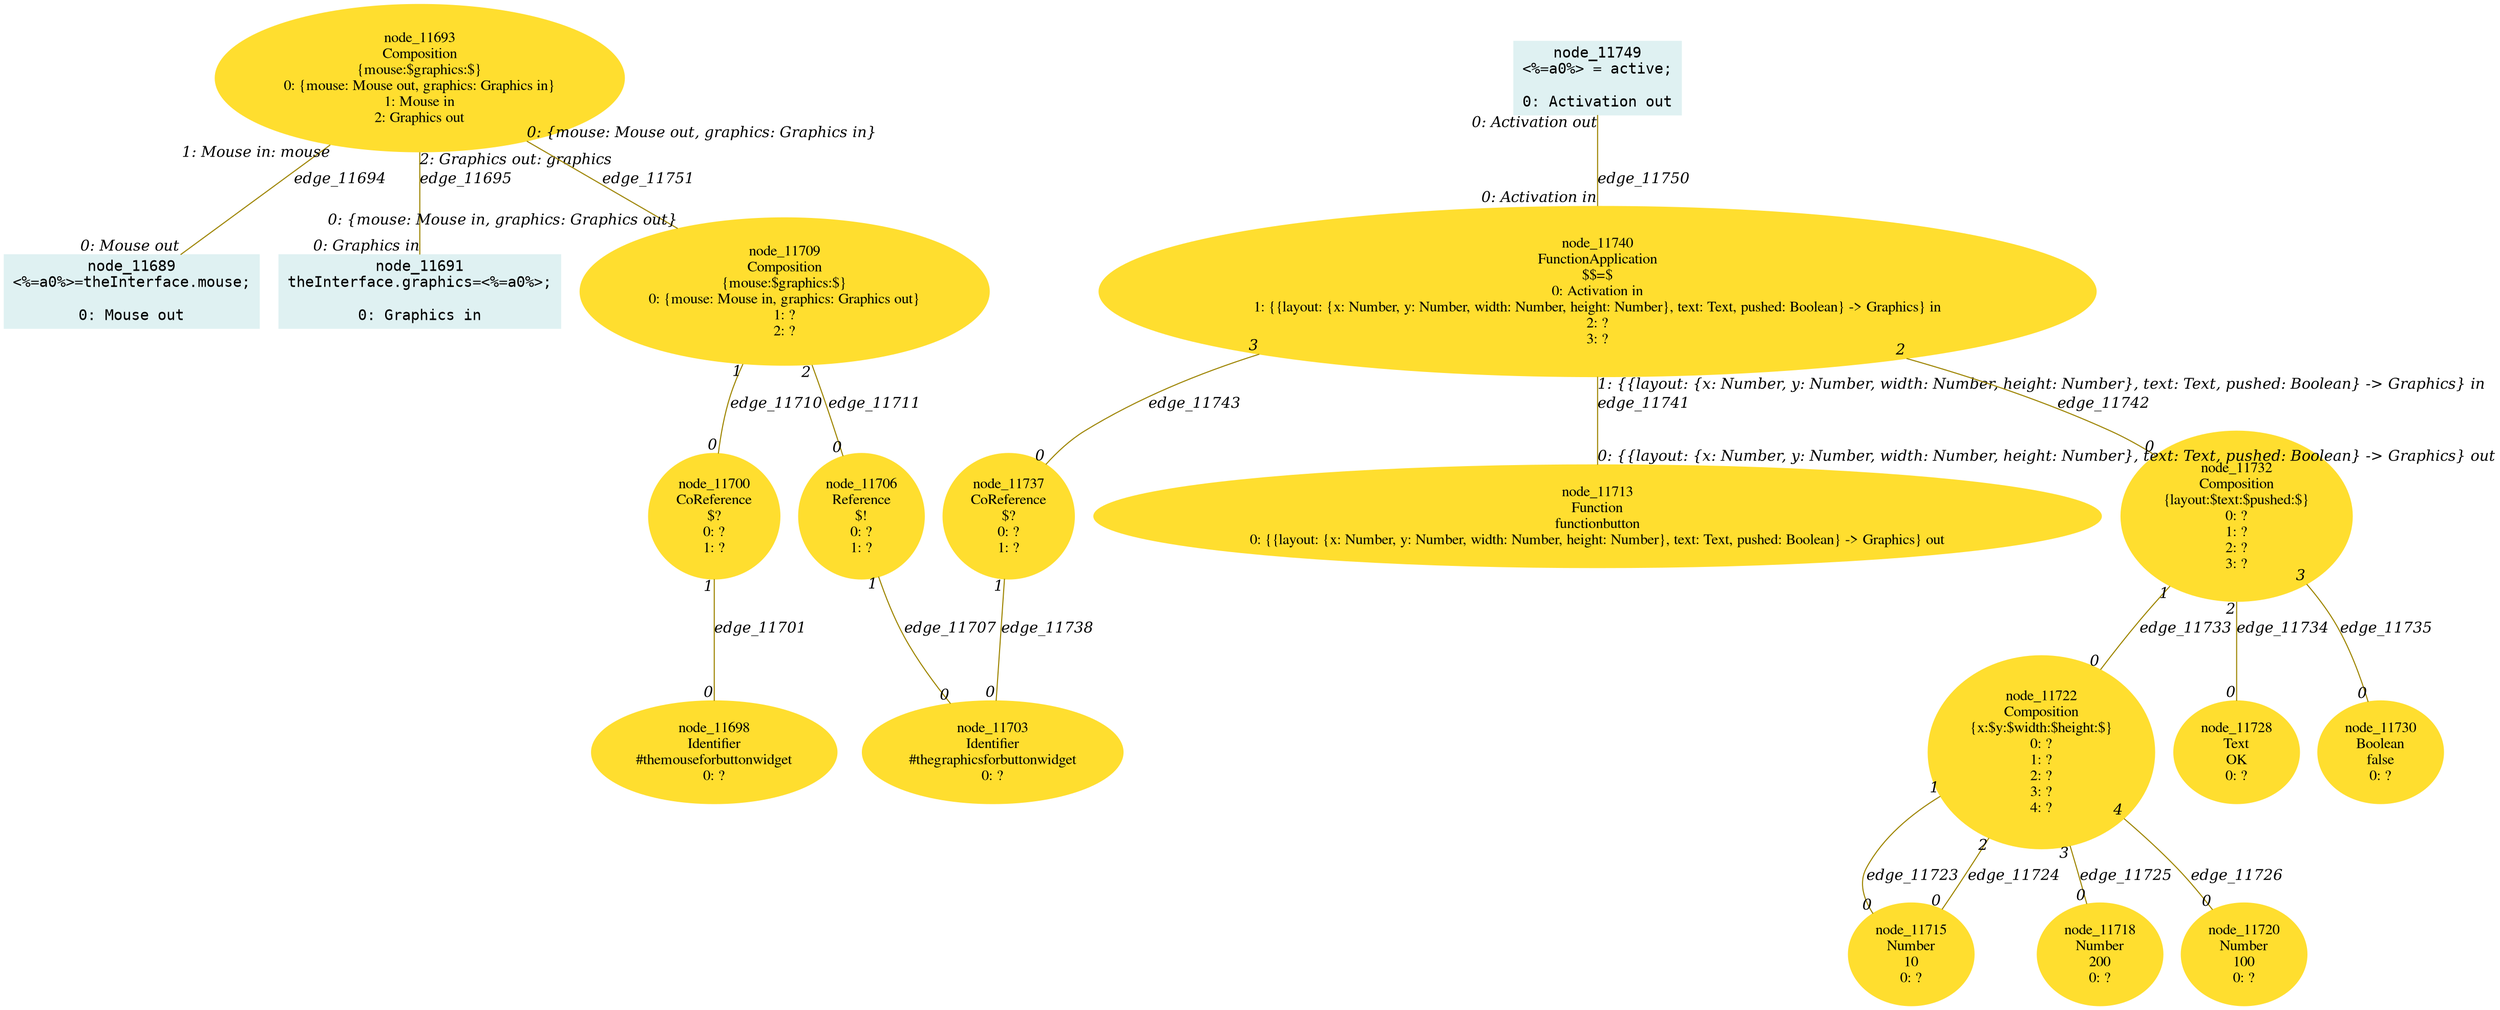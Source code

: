 digraph g{node_11689 [shape="box", style="filled", color="#dff1f2", fontname="Courier", label="node_11689
<%=a0%>=theInterface.mouse;

0: Mouse out" ]
node_11691 [shape="box", style="filled", color="#dff1f2", fontname="Courier", label="node_11691
theInterface.graphics=<%=a0%>;

0: Graphics in" ]
node_11693 [shape="ellipse", style="filled", color="#ffde2f", fontname="Times", label="node_11693
Composition
{mouse:$graphics:$}
0: {mouse: Mouse out, graphics: Graphics in}
1: Mouse in
2: Graphics out" ]
node_11698 [shape="ellipse", style="filled", color="#ffde2f", fontname="Times", label="node_11698
Identifier
#themouseforbuttonwidget
0: ?" ]
node_11700 [shape="ellipse", style="filled", color="#ffde2f", fontname="Times", label="node_11700
CoReference
$?
0: ?
1: ?" ]
node_11703 [shape="ellipse", style="filled", color="#ffde2f", fontname="Times", label="node_11703
Identifier
#thegraphicsforbuttonwidget
0: ?" ]
node_11706 [shape="ellipse", style="filled", color="#ffde2f", fontname="Times", label="node_11706
Reference
$!
0: ?
1: ?" ]
node_11709 [shape="ellipse", style="filled", color="#ffde2f", fontname="Times", label="node_11709
Composition
{mouse:$graphics:$}
0: {mouse: Mouse in, graphics: Graphics out}
1: ?
2: ?" ]
node_11713 [shape="ellipse", style="filled", color="#ffde2f", fontname="Times", label="node_11713
Function
functionbutton
0: {{layout: {x: Number, y: Number, width: Number, height: Number}, text: Text, pushed: Boolean} -> Graphics} out" ]
node_11715 [shape="ellipse", style="filled", color="#ffde2f", fontname="Times", label="node_11715
Number
10
0: ?" ]
node_11718 [shape="ellipse", style="filled", color="#ffde2f", fontname="Times", label="node_11718
Number
200
0: ?" ]
node_11720 [shape="ellipse", style="filled", color="#ffde2f", fontname="Times", label="node_11720
Number
100
0: ?" ]
node_11722 [shape="ellipse", style="filled", color="#ffde2f", fontname="Times", label="node_11722
Composition
{x:$y:$width:$height:$}
0: ?
1: ?
2: ?
3: ?
4: ?" ]
node_11728 [shape="ellipse", style="filled", color="#ffde2f", fontname="Times", label="node_11728
Text
OK
0: ?" ]
node_11730 [shape="ellipse", style="filled", color="#ffde2f", fontname="Times", label="node_11730
Boolean
false
0: ?" ]
node_11732 [shape="ellipse", style="filled", color="#ffde2f", fontname="Times", label="node_11732
Composition
{layout:$text:$pushed:$}
0: ?
1: ?
2: ?
3: ?" ]
node_11737 [shape="ellipse", style="filled", color="#ffde2f", fontname="Times", label="node_11737
CoReference
$?
0: ?
1: ?" ]
node_11740 [shape="ellipse", style="filled", color="#ffde2f", fontname="Times", label="node_11740
FunctionApplication
$$=$
0: Activation in
1: {{layout: {x: Number, y: Number, width: Number, height: Number}, text: Text, pushed: Boolean} -> Graphics} in
2: ?
3: ?" ]
node_11749 [shape="box", style="filled", color="#dff1f2", fontname="Courier", label="node_11749
<%=a0%> = active;

0: Activation out" ]
node_11693 -> node_11689 [dir=none, arrowHead=none, fontname="Times-Italic", arrowsize=1, color="#9d8400", label="edge_11694",  headlabel="0: Mouse out", taillabel="1: Mouse in: mouse" ]
node_11693 -> node_11691 [dir=none, arrowHead=none, fontname="Times-Italic", arrowsize=1, color="#9d8400", label="edge_11695",  headlabel="0: Graphics in", taillabel="2: Graphics out: graphics" ]
node_11700 -> node_11698 [dir=none, arrowHead=none, fontname="Times-Italic", arrowsize=1, color="#9d8400", label="edge_11701",  headlabel="0", taillabel="1" ]
node_11706 -> node_11703 [dir=none, arrowHead=none, fontname="Times-Italic", arrowsize=1, color="#9d8400", label="edge_11707",  headlabel="0", taillabel="1" ]
node_11709 -> node_11700 [dir=none, arrowHead=none, fontname="Times-Italic", arrowsize=1, color="#9d8400", label="edge_11710",  headlabel="0", taillabel="1" ]
node_11709 -> node_11706 [dir=none, arrowHead=none, fontname="Times-Italic", arrowsize=1, color="#9d8400", label="edge_11711",  headlabel="0", taillabel="2" ]
node_11722 -> node_11715 [dir=none, arrowHead=none, fontname="Times-Italic", arrowsize=1, color="#9d8400", label="edge_11723",  headlabel="0", taillabel="1" ]
node_11722 -> node_11715 [dir=none, arrowHead=none, fontname="Times-Italic", arrowsize=1, color="#9d8400", label="edge_11724",  headlabel="0", taillabel="2" ]
node_11722 -> node_11718 [dir=none, arrowHead=none, fontname="Times-Italic", arrowsize=1, color="#9d8400", label="edge_11725",  headlabel="0", taillabel="3" ]
node_11722 -> node_11720 [dir=none, arrowHead=none, fontname="Times-Italic", arrowsize=1, color="#9d8400", label="edge_11726",  headlabel="0", taillabel="4" ]
node_11732 -> node_11722 [dir=none, arrowHead=none, fontname="Times-Italic", arrowsize=1, color="#9d8400", label="edge_11733",  headlabel="0", taillabel="1" ]
node_11732 -> node_11728 [dir=none, arrowHead=none, fontname="Times-Italic", arrowsize=1, color="#9d8400", label="edge_11734",  headlabel="0", taillabel="2" ]
node_11732 -> node_11730 [dir=none, arrowHead=none, fontname="Times-Italic", arrowsize=1, color="#9d8400", label="edge_11735",  headlabel="0", taillabel="3" ]
node_11737 -> node_11703 [dir=none, arrowHead=none, fontname="Times-Italic", arrowsize=1, color="#9d8400", label="edge_11738",  headlabel="0", taillabel="1" ]
node_11740 -> node_11713 [dir=none, arrowHead=none, fontname="Times-Italic", arrowsize=1, color="#9d8400", label="edge_11741",  headlabel="0: {{layout: {x: Number, y: Number, width: Number, height: Number}, text: Text, pushed: Boolean} -> Graphics} out", taillabel="1: {{layout: {x: Number, y: Number, width: Number, height: Number}, text: Text, pushed: Boolean} -> Graphics} in" ]
node_11740 -> node_11732 [dir=none, arrowHead=none, fontname="Times-Italic", arrowsize=1, color="#9d8400", label="edge_11742",  headlabel="0", taillabel="2" ]
node_11740 -> node_11737 [dir=none, arrowHead=none, fontname="Times-Italic", arrowsize=1, color="#9d8400", label="edge_11743",  headlabel="0", taillabel="3" ]
node_11749 -> node_11740 [dir=none, arrowHead=none, fontname="Times-Italic", arrowsize=1, color="#9d8400", label="edge_11750",  headlabel="0: Activation in", taillabel="0: Activation out" ]
node_11693 -> node_11709 [dir=none, arrowHead=none, fontname="Times-Italic", arrowsize=1, color="#9d8400", label="edge_11751",  headlabel="0: {mouse: Mouse in, graphics: Graphics out}", taillabel="0: {mouse: Mouse out, graphics: Graphics in}" ]
}